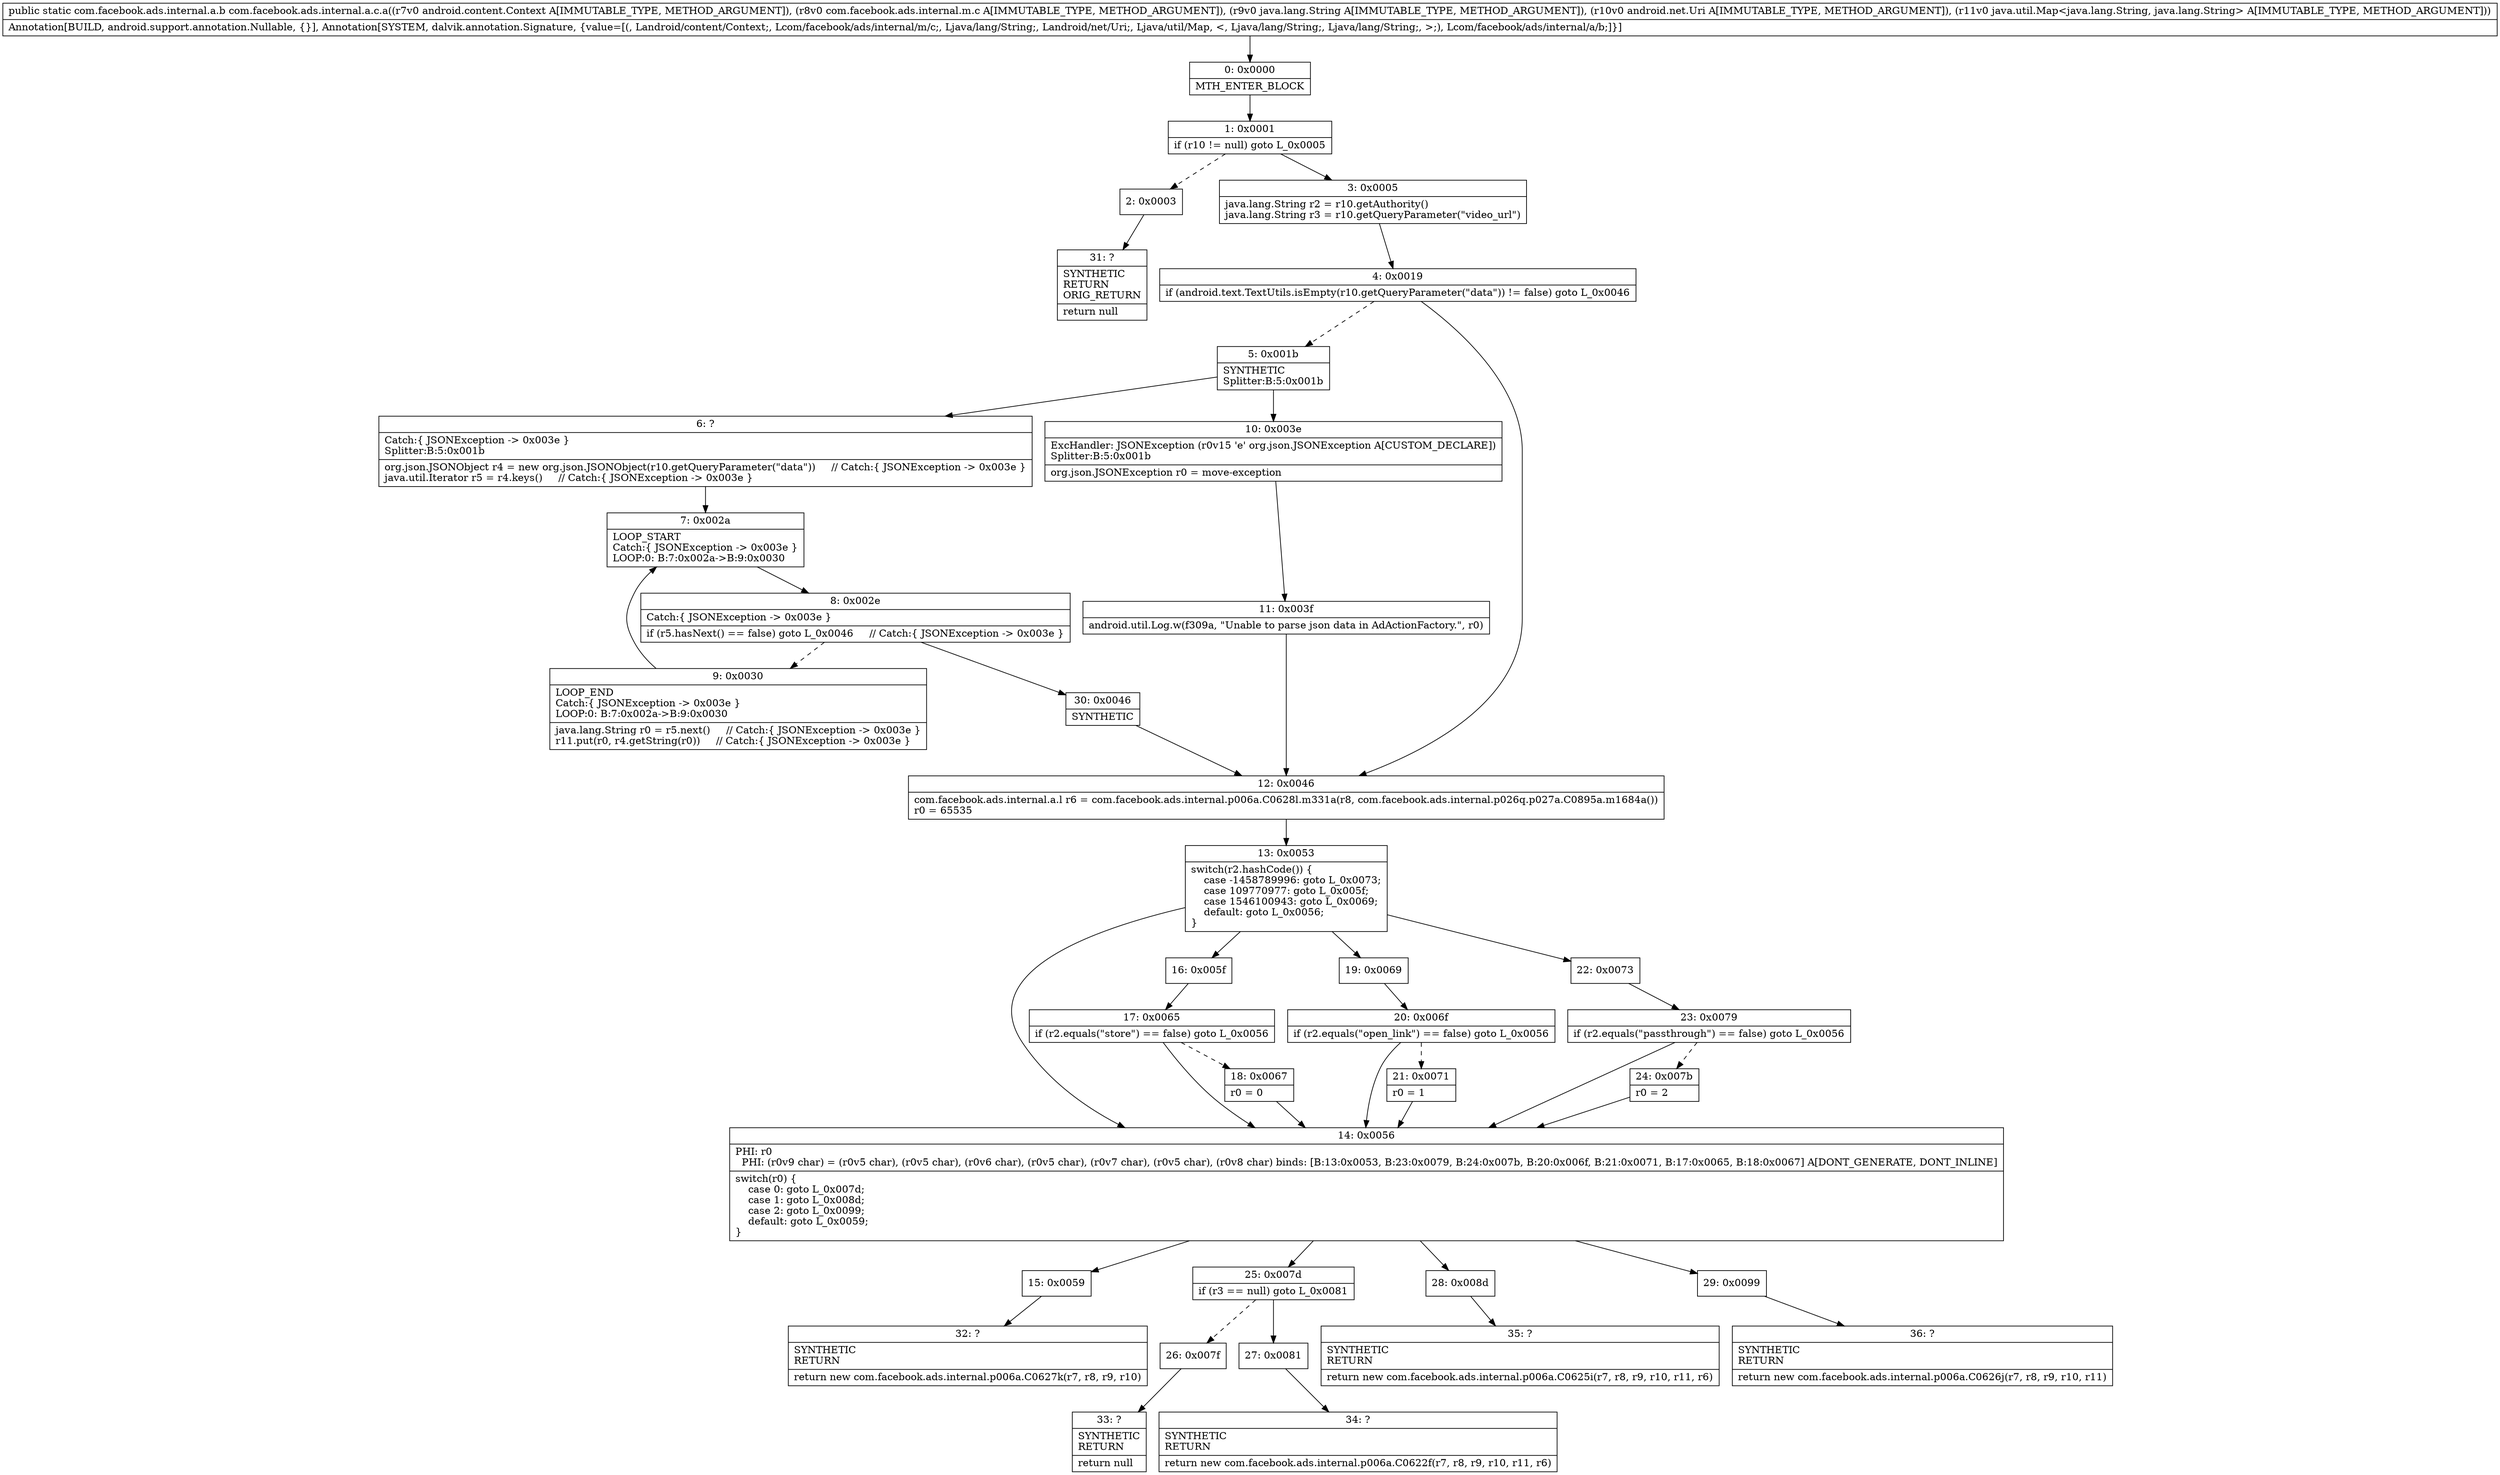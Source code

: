 digraph "CFG forcom.facebook.ads.internal.a.c.a(Landroid\/content\/Context;Lcom\/facebook\/ads\/internal\/m\/c;Ljava\/lang\/String;Landroid\/net\/Uri;Ljava\/util\/Map;)Lcom\/facebook\/ads\/internal\/a\/b;" {
Node_0 [shape=record,label="{0\:\ 0x0000|MTH_ENTER_BLOCK\l}"];
Node_1 [shape=record,label="{1\:\ 0x0001|if (r10 != null) goto L_0x0005\l}"];
Node_2 [shape=record,label="{2\:\ 0x0003}"];
Node_3 [shape=record,label="{3\:\ 0x0005|java.lang.String r2 = r10.getAuthority()\ljava.lang.String r3 = r10.getQueryParameter(\"video_url\")\l}"];
Node_4 [shape=record,label="{4\:\ 0x0019|if (android.text.TextUtils.isEmpty(r10.getQueryParameter(\"data\")) != false) goto L_0x0046\l}"];
Node_5 [shape=record,label="{5\:\ 0x001b|SYNTHETIC\lSplitter:B:5:0x001b\l}"];
Node_6 [shape=record,label="{6\:\ ?|Catch:\{ JSONException \-\> 0x003e \}\lSplitter:B:5:0x001b\l|org.json.JSONObject r4 = new org.json.JSONObject(r10.getQueryParameter(\"data\"))     \/\/ Catch:\{ JSONException \-\> 0x003e \}\ljava.util.Iterator r5 = r4.keys()     \/\/ Catch:\{ JSONException \-\> 0x003e \}\l}"];
Node_7 [shape=record,label="{7\:\ 0x002a|LOOP_START\lCatch:\{ JSONException \-\> 0x003e \}\lLOOP:0: B:7:0x002a\-\>B:9:0x0030\l}"];
Node_8 [shape=record,label="{8\:\ 0x002e|Catch:\{ JSONException \-\> 0x003e \}\l|if (r5.hasNext() == false) goto L_0x0046     \/\/ Catch:\{ JSONException \-\> 0x003e \}\l}"];
Node_9 [shape=record,label="{9\:\ 0x0030|LOOP_END\lCatch:\{ JSONException \-\> 0x003e \}\lLOOP:0: B:7:0x002a\-\>B:9:0x0030\l|java.lang.String r0 = r5.next()     \/\/ Catch:\{ JSONException \-\> 0x003e \}\lr11.put(r0, r4.getString(r0))     \/\/ Catch:\{ JSONException \-\> 0x003e \}\l}"];
Node_10 [shape=record,label="{10\:\ 0x003e|ExcHandler: JSONException (r0v15 'e' org.json.JSONException A[CUSTOM_DECLARE])\lSplitter:B:5:0x001b\l|org.json.JSONException r0 = move\-exception\l}"];
Node_11 [shape=record,label="{11\:\ 0x003f|android.util.Log.w(f309a, \"Unable to parse json data in AdActionFactory.\", r0)\l}"];
Node_12 [shape=record,label="{12\:\ 0x0046|com.facebook.ads.internal.a.l r6 = com.facebook.ads.internal.p006a.C0628l.m331a(r8, com.facebook.ads.internal.p026q.p027a.C0895a.m1684a())\lr0 = 65535\l}"];
Node_13 [shape=record,label="{13\:\ 0x0053|switch(r2.hashCode()) \{\l    case \-1458789996: goto L_0x0073;\l    case 109770977: goto L_0x005f;\l    case 1546100943: goto L_0x0069;\l    default: goto L_0x0056;\l\}\l}"];
Node_14 [shape=record,label="{14\:\ 0x0056|PHI: r0 \l  PHI: (r0v9 char) = (r0v5 char), (r0v5 char), (r0v6 char), (r0v5 char), (r0v7 char), (r0v5 char), (r0v8 char) binds: [B:13:0x0053, B:23:0x0079, B:24:0x007b, B:20:0x006f, B:21:0x0071, B:17:0x0065, B:18:0x0067] A[DONT_GENERATE, DONT_INLINE]\l|switch(r0) \{\l    case 0: goto L_0x007d;\l    case 1: goto L_0x008d;\l    case 2: goto L_0x0099;\l    default: goto L_0x0059;\l\}\l}"];
Node_15 [shape=record,label="{15\:\ 0x0059}"];
Node_16 [shape=record,label="{16\:\ 0x005f}"];
Node_17 [shape=record,label="{17\:\ 0x0065|if (r2.equals(\"store\") == false) goto L_0x0056\l}"];
Node_18 [shape=record,label="{18\:\ 0x0067|r0 = 0\l}"];
Node_19 [shape=record,label="{19\:\ 0x0069}"];
Node_20 [shape=record,label="{20\:\ 0x006f|if (r2.equals(\"open_link\") == false) goto L_0x0056\l}"];
Node_21 [shape=record,label="{21\:\ 0x0071|r0 = 1\l}"];
Node_22 [shape=record,label="{22\:\ 0x0073}"];
Node_23 [shape=record,label="{23\:\ 0x0079|if (r2.equals(\"passthrough\") == false) goto L_0x0056\l}"];
Node_24 [shape=record,label="{24\:\ 0x007b|r0 = 2\l}"];
Node_25 [shape=record,label="{25\:\ 0x007d|if (r3 == null) goto L_0x0081\l}"];
Node_26 [shape=record,label="{26\:\ 0x007f}"];
Node_27 [shape=record,label="{27\:\ 0x0081}"];
Node_28 [shape=record,label="{28\:\ 0x008d}"];
Node_29 [shape=record,label="{29\:\ 0x0099}"];
Node_30 [shape=record,label="{30\:\ 0x0046|SYNTHETIC\l}"];
Node_31 [shape=record,label="{31\:\ ?|SYNTHETIC\lRETURN\lORIG_RETURN\l|return null\l}"];
Node_32 [shape=record,label="{32\:\ ?|SYNTHETIC\lRETURN\l|return new com.facebook.ads.internal.p006a.C0627k(r7, r8, r9, r10)\l}"];
Node_33 [shape=record,label="{33\:\ ?|SYNTHETIC\lRETURN\l|return null\l}"];
Node_34 [shape=record,label="{34\:\ ?|SYNTHETIC\lRETURN\l|return new com.facebook.ads.internal.p006a.C0622f(r7, r8, r9, r10, r11, r6)\l}"];
Node_35 [shape=record,label="{35\:\ ?|SYNTHETIC\lRETURN\l|return new com.facebook.ads.internal.p006a.C0625i(r7, r8, r9, r10, r11, r6)\l}"];
Node_36 [shape=record,label="{36\:\ ?|SYNTHETIC\lRETURN\l|return new com.facebook.ads.internal.p006a.C0626j(r7, r8, r9, r10, r11)\l}"];
MethodNode[shape=record,label="{public static com.facebook.ads.internal.a.b com.facebook.ads.internal.a.c.a((r7v0 android.content.Context A[IMMUTABLE_TYPE, METHOD_ARGUMENT]), (r8v0 com.facebook.ads.internal.m.c A[IMMUTABLE_TYPE, METHOD_ARGUMENT]), (r9v0 java.lang.String A[IMMUTABLE_TYPE, METHOD_ARGUMENT]), (r10v0 android.net.Uri A[IMMUTABLE_TYPE, METHOD_ARGUMENT]), (r11v0 java.util.Map\<java.lang.String, java.lang.String\> A[IMMUTABLE_TYPE, METHOD_ARGUMENT]))  | Annotation[BUILD, android.support.annotation.Nullable, \{\}], Annotation[SYSTEM, dalvik.annotation.Signature, \{value=[(, Landroid\/content\/Context;, Lcom\/facebook\/ads\/internal\/m\/c;, Ljava\/lang\/String;, Landroid\/net\/Uri;, Ljava\/util\/Map, \<, Ljava\/lang\/String;, Ljava\/lang\/String;, \>;), Lcom\/facebook\/ads\/internal\/a\/b;]\}]\l}"];
MethodNode -> Node_0;
Node_0 -> Node_1;
Node_1 -> Node_2[style=dashed];
Node_1 -> Node_3;
Node_2 -> Node_31;
Node_3 -> Node_4;
Node_4 -> Node_5[style=dashed];
Node_4 -> Node_12;
Node_5 -> Node_6;
Node_5 -> Node_10;
Node_6 -> Node_7;
Node_7 -> Node_8;
Node_8 -> Node_9[style=dashed];
Node_8 -> Node_30;
Node_9 -> Node_7;
Node_10 -> Node_11;
Node_11 -> Node_12;
Node_12 -> Node_13;
Node_13 -> Node_14;
Node_13 -> Node_16;
Node_13 -> Node_19;
Node_13 -> Node_22;
Node_14 -> Node_15;
Node_14 -> Node_25;
Node_14 -> Node_28;
Node_14 -> Node_29;
Node_15 -> Node_32;
Node_16 -> Node_17;
Node_17 -> Node_14;
Node_17 -> Node_18[style=dashed];
Node_18 -> Node_14;
Node_19 -> Node_20;
Node_20 -> Node_14;
Node_20 -> Node_21[style=dashed];
Node_21 -> Node_14;
Node_22 -> Node_23;
Node_23 -> Node_14;
Node_23 -> Node_24[style=dashed];
Node_24 -> Node_14;
Node_25 -> Node_26[style=dashed];
Node_25 -> Node_27;
Node_26 -> Node_33;
Node_27 -> Node_34;
Node_28 -> Node_35;
Node_29 -> Node_36;
Node_30 -> Node_12;
}

